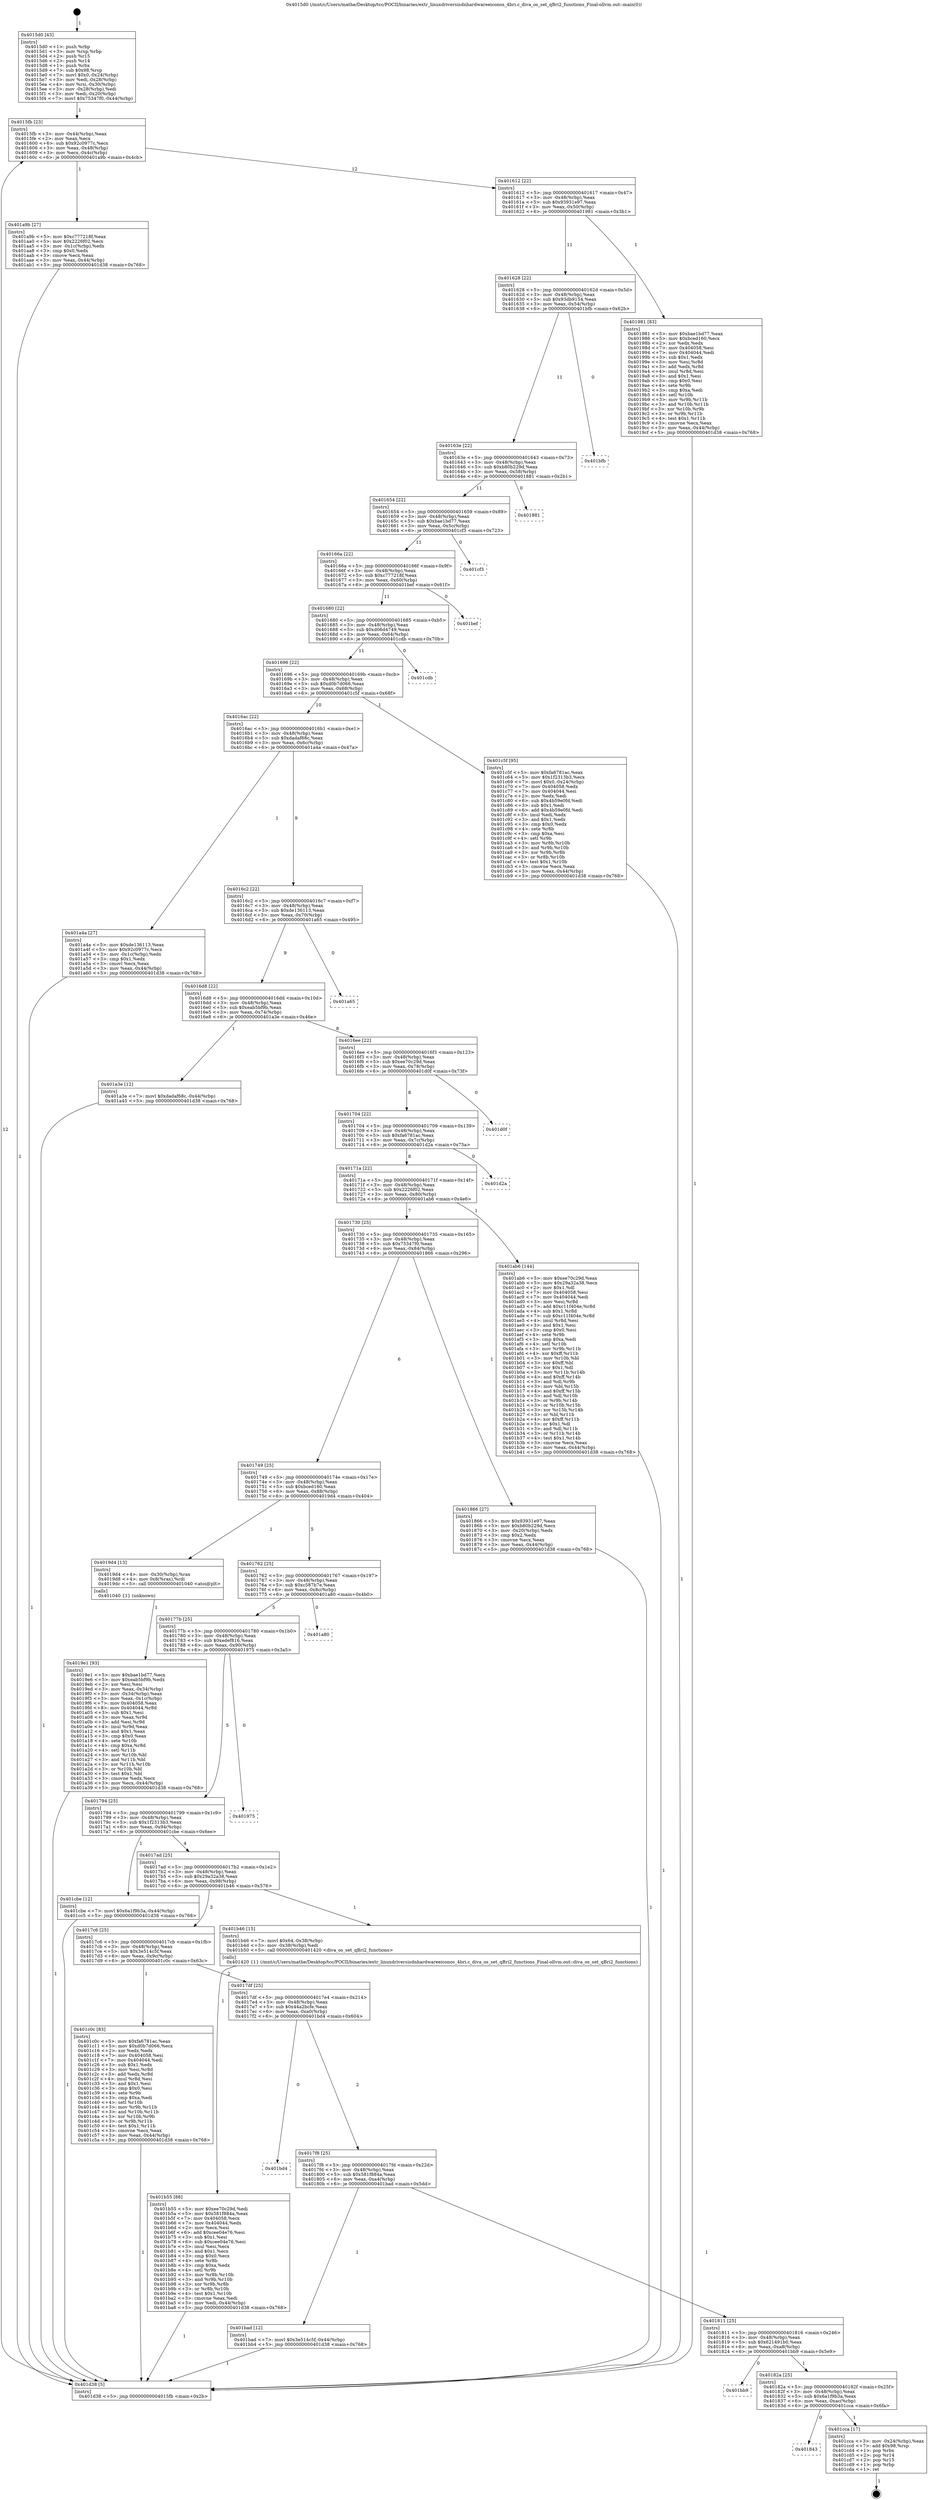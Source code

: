 digraph "0x4015d0" {
  label = "0x4015d0 (/mnt/c/Users/mathe/Desktop/tcc/POCII/binaries/extr_linuxdriversisdnhardwareeiconos_4bri.c_diva_os_set_qBri2_functions_Final-ollvm.out::main(0))"
  labelloc = "t"
  node[shape=record]

  Entry [label="",width=0.3,height=0.3,shape=circle,fillcolor=black,style=filled]
  "0x4015fb" [label="{
     0x4015fb [23]\l
     | [instrs]\l
     &nbsp;&nbsp;0x4015fb \<+3\>: mov -0x44(%rbp),%eax\l
     &nbsp;&nbsp;0x4015fe \<+2\>: mov %eax,%ecx\l
     &nbsp;&nbsp;0x401600 \<+6\>: sub $0x92c0977c,%ecx\l
     &nbsp;&nbsp;0x401606 \<+3\>: mov %eax,-0x48(%rbp)\l
     &nbsp;&nbsp;0x401609 \<+3\>: mov %ecx,-0x4c(%rbp)\l
     &nbsp;&nbsp;0x40160c \<+6\>: je 0000000000401a9b \<main+0x4cb\>\l
  }"]
  "0x401a9b" [label="{
     0x401a9b [27]\l
     | [instrs]\l
     &nbsp;&nbsp;0x401a9b \<+5\>: mov $0xc777218f,%eax\l
     &nbsp;&nbsp;0x401aa0 \<+5\>: mov $0x2226f02,%ecx\l
     &nbsp;&nbsp;0x401aa5 \<+3\>: mov -0x1c(%rbp),%edx\l
     &nbsp;&nbsp;0x401aa8 \<+3\>: cmp $0x0,%edx\l
     &nbsp;&nbsp;0x401aab \<+3\>: cmove %ecx,%eax\l
     &nbsp;&nbsp;0x401aae \<+3\>: mov %eax,-0x44(%rbp)\l
     &nbsp;&nbsp;0x401ab1 \<+5\>: jmp 0000000000401d38 \<main+0x768\>\l
  }"]
  "0x401612" [label="{
     0x401612 [22]\l
     | [instrs]\l
     &nbsp;&nbsp;0x401612 \<+5\>: jmp 0000000000401617 \<main+0x47\>\l
     &nbsp;&nbsp;0x401617 \<+3\>: mov -0x48(%rbp),%eax\l
     &nbsp;&nbsp;0x40161a \<+5\>: sub $0x93931e97,%eax\l
     &nbsp;&nbsp;0x40161f \<+3\>: mov %eax,-0x50(%rbp)\l
     &nbsp;&nbsp;0x401622 \<+6\>: je 0000000000401981 \<main+0x3b1\>\l
  }"]
  Exit [label="",width=0.3,height=0.3,shape=circle,fillcolor=black,style=filled,peripheries=2]
  "0x401981" [label="{
     0x401981 [83]\l
     | [instrs]\l
     &nbsp;&nbsp;0x401981 \<+5\>: mov $0xbae1bd77,%eax\l
     &nbsp;&nbsp;0x401986 \<+5\>: mov $0xbced160,%ecx\l
     &nbsp;&nbsp;0x40198b \<+2\>: xor %edx,%edx\l
     &nbsp;&nbsp;0x40198d \<+7\>: mov 0x404058,%esi\l
     &nbsp;&nbsp;0x401994 \<+7\>: mov 0x404044,%edi\l
     &nbsp;&nbsp;0x40199b \<+3\>: sub $0x1,%edx\l
     &nbsp;&nbsp;0x40199e \<+3\>: mov %esi,%r8d\l
     &nbsp;&nbsp;0x4019a1 \<+3\>: add %edx,%r8d\l
     &nbsp;&nbsp;0x4019a4 \<+4\>: imul %r8d,%esi\l
     &nbsp;&nbsp;0x4019a8 \<+3\>: and $0x1,%esi\l
     &nbsp;&nbsp;0x4019ab \<+3\>: cmp $0x0,%esi\l
     &nbsp;&nbsp;0x4019ae \<+4\>: sete %r9b\l
     &nbsp;&nbsp;0x4019b2 \<+3\>: cmp $0xa,%edi\l
     &nbsp;&nbsp;0x4019b5 \<+4\>: setl %r10b\l
     &nbsp;&nbsp;0x4019b9 \<+3\>: mov %r9b,%r11b\l
     &nbsp;&nbsp;0x4019bc \<+3\>: and %r10b,%r11b\l
     &nbsp;&nbsp;0x4019bf \<+3\>: xor %r10b,%r9b\l
     &nbsp;&nbsp;0x4019c2 \<+3\>: or %r9b,%r11b\l
     &nbsp;&nbsp;0x4019c5 \<+4\>: test $0x1,%r11b\l
     &nbsp;&nbsp;0x4019c9 \<+3\>: cmovne %ecx,%eax\l
     &nbsp;&nbsp;0x4019cc \<+3\>: mov %eax,-0x44(%rbp)\l
     &nbsp;&nbsp;0x4019cf \<+5\>: jmp 0000000000401d38 \<main+0x768\>\l
  }"]
  "0x401628" [label="{
     0x401628 [22]\l
     | [instrs]\l
     &nbsp;&nbsp;0x401628 \<+5\>: jmp 000000000040162d \<main+0x5d\>\l
     &nbsp;&nbsp;0x40162d \<+3\>: mov -0x48(%rbp),%eax\l
     &nbsp;&nbsp;0x401630 \<+5\>: sub $0x93db9154,%eax\l
     &nbsp;&nbsp;0x401635 \<+3\>: mov %eax,-0x54(%rbp)\l
     &nbsp;&nbsp;0x401638 \<+6\>: je 0000000000401bfb \<main+0x62b\>\l
  }"]
  "0x401843" [label="{
     0x401843\l
  }", style=dashed]
  "0x401bfb" [label="{
     0x401bfb\l
  }", style=dashed]
  "0x40163e" [label="{
     0x40163e [22]\l
     | [instrs]\l
     &nbsp;&nbsp;0x40163e \<+5\>: jmp 0000000000401643 \<main+0x73\>\l
     &nbsp;&nbsp;0x401643 \<+3\>: mov -0x48(%rbp),%eax\l
     &nbsp;&nbsp;0x401646 \<+5\>: sub $0xb80b229d,%eax\l
     &nbsp;&nbsp;0x40164b \<+3\>: mov %eax,-0x58(%rbp)\l
     &nbsp;&nbsp;0x40164e \<+6\>: je 0000000000401881 \<main+0x2b1\>\l
  }"]
  "0x401cca" [label="{
     0x401cca [17]\l
     | [instrs]\l
     &nbsp;&nbsp;0x401cca \<+3\>: mov -0x24(%rbp),%eax\l
     &nbsp;&nbsp;0x401ccd \<+7\>: add $0x98,%rsp\l
     &nbsp;&nbsp;0x401cd4 \<+1\>: pop %rbx\l
     &nbsp;&nbsp;0x401cd5 \<+2\>: pop %r14\l
     &nbsp;&nbsp;0x401cd7 \<+2\>: pop %r15\l
     &nbsp;&nbsp;0x401cd9 \<+1\>: pop %rbp\l
     &nbsp;&nbsp;0x401cda \<+1\>: ret\l
  }"]
  "0x401881" [label="{
     0x401881\l
  }", style=dashed]
  "0x401654" [label="{
     0x401654 [22]\l
     | [instrs]\l
     &nbsp;&nbsp;0x401654 \<+5\>: jmp 0000000000401659 \<main+0x89\>\l
     &nbsp;&nbsp;0x401659 \<+3\>: mov -0x48(%rbp),%eax\l
     &nbsp;&nbsp;0x40165c \<+5\>: sub $0xbae1bd77,%eax\l
     &nbsp;&nbsp;0x401661 \<+3\>: mov %eax,-0x5c(%rbp)\l
     &nbsp;&nbsp;0x401664 \<+6\>: je 0000000000401cf3 \<main+0x723\>\l
  }"]
  "0x40182a" [label="{
     0x40182a [25]\l
     | [instrs]\l
     &nbsp;&nbsp;0x40182a \<+5\>: jmp 000000000040182f \<main+0x25f\>\l
     &nbsp;&nbsp;0x40182f \<+3\>: mov -0x48(%rbp),%eax\l
     &nbsp;&nbsp;0x401832 \<+5\>: sub $0x6a1f9b3a,%eax\l
     &nbsp;&nbsp;0x401837 \<+6\>: mov %eax,-0xac(%rbp)\l
     &nbsp;&nbsp;0x40183d \<+6\>: je 0000000000401cca \<main+0x6fa\>\l
  }"]
  "0x401cf3" [label="{
     0x401cf3\l
  }", style=dashed]
  "0x40166a" [label="{
     0x40166a [22]\l
     | [instrs]\l
     &nbsp;&nbsp;0x40166a \<+5\>: jmp 000000000040166f \<main+0x9f\>\l
     &nbsp;&nbsp;0x40166f \<+3\>: mov -0x48(%rbp),%eax\l
     &nbsp;&nbsp;0x401672 \<+5\>: sub $0xc777218f,%eax\l
     &nbsp;&nbsp;0x401677 \<+3\>: mov %eax,-0x60(%rbp)\l
     &nbsp;&nbsp;0x40167a \<+6\>: je 0000000000401bef \<main+0x61f\>\l
  }"]
  "0x401bb9" [label="{
     0x401bb9\l
  }", style=dashed]
  "0x401bef" [label="{
     0x401bef\l
  }", style=dashed]
  "0x401680" [label="{
     0x401680 [22]\l
     | [instrs]\l
     &nbsp;&nbsp;0x401680 \<+5\>: jmp 0000000000401685 \<main+0xb5\>\l
     &nbsp;&nbsp;0x401685 \<+3\>: mov -0x48(%rbp),%eax\l
     &nbsp;&nbsp;0x401688 \<+5\>: sub $0xd06d4749,%eax\l
     &nbsp;&nbsp;0x40168d \<+3\>: mov %eax,-0x64(%rbp)\l
     &nbsp;&nbsp;0x401690 \<+6\>: je 0000000000401cdb \<main+0x70b\>\l
  }"]
  "0x401811" [label="{
     0x401811 [25]\l
     | [instrs]\l
     &nbsp;&nbsp;0x401811 \<+5\>: jmp 0000000000401816 \<main+0x246\>\l
     &nbsp;&nbsp;0x401816 \<+3\>: mov -0x48(%rbp),%eax\l
     &nbsp;&nbsp;0x401819 \<+5\>: sub $0x621491b0,%eax\l
     &nbsp;&nbsp;0x40181e \<+6\>: mov %eax,-0xa8(%rbp)\l
     &nbsp;&nbsp;0x401824 \<+6\>: je 0000000000401bb9 \<main+0x5e9\>\l
  }"]
  "0x401cdb" [label="{
     0x401cdb\l
  }", style=dashed]
  "0x401696" [label="{
     0x401696 [22]\l
     | [instrs]\l
     &nbsp;&nbsp;0x401696 \<+5\>: jmp 000000000040169b \<main+0xcb\>\l
     &nbsp;&nbsp;0x40169b \<+3\>: mov -0x48(%rbp),%eax\l
     &nbsp;&nbsp;0x40169e \<+5\>: sub $0xd0b7d066,%eax\l
     &nbsp;&nbsp;0x4016a3 \<+3\>: mov %eax,-0x68(%rbp)\l
     &nbsp;&nbsp;0x4016a6 \<+6\>: je 0000000000401c5f \<main+0x68f\>\l
  }"]
  "0x401bad" [label="{
     0x401bad [12]\l
     | [instrs]\l
     &nbsp;&nbsp;0x401bad \<+7\>: movl $0x3e514c5f,-0x44(%rbp)\l
     &nbsp;&nbsp;0x401bb4 \<+5\>: jmp 0000000000401d38 \<main+0x768\>\l
  }"]
  "0x401c5f" [label="{
     0x401c5f [95]\l
     | [instrs]\l
     &nbsp;&nbsp;0x401c5f \<+5\>: mov $0xfa6781ac,%eax\l
     &nbsp;&nbsp;0x401c64 \<+5\>: mov $0x1f2313b3,%ecx\l
     &nbsp;&nbsp;0x401c69 \<+7\>: movl $0x0,-0x24(%rbp)\l
     &nbsp;&nbsp;0x401c70 \<+7\>: mov 0x404058,%edx\l
     &nbsp;&nbsp;0x401c77 \<+7\>: mov 0x404044,%esi\l
     &nbsp;&nbsp;0x401c7e \<+2\>: mov %edx,%edi\l
     &nbsp;&nbsp;0x401c80 \<+6\>: sub $0x4b59e0fd,%edi\l
     &nbsp;&nbsp;0x401c86 \<+3\>: sub $0x1,%edi\l
     &nbsp;&nbsp;0x401c89 \<+6\>: add $0x4b59e0fd,%edi\l
     &nbsp;&nbsp;0x401c8f \<+3\>: imul %edi,%edx\l
     &nbsp;&nbsp;0x401c92 \<+3\>: and $0x1,%edx\l
     &nbsp;&nbsp;0x401c95 \<+3\>: cmp $0x0,%edx\l
     &nbsp;&nbsp;0x401c98 \<+4\>: sete %r8b\l
     &nbsp;&nbsp;0x401c9c \<+3\>: cmp $0xa,%esi\l
     &nbsp;&nbsp;0x401c9f \<+4\>: setl %r9b\l
     &nbsp;&nbsp;0x401ca3 \<+3\>: mov %r8b,%r10b\l
     &nbsp;&nbsp;0x401ca6 \<+3\>: and %r9b,%r10b\l
     &nbsp;&nbsp;0x401ca9 \<+3\>: xor %r9b,%r8b\l
     &nbsp;&nbsp;0x401cac \<+3\>: or %r8b,%r10b\l
     &nbsp;&nbsp;0x401caf \<+4\>: test $0x1,%r10b\l
     &nbsp;&nbsp;0x401cb3 \<+3\>: cmovne %ecx,%eax\l
     &nbsp;&nbsp;0x401cb6 \<+3\>: mov %eax,-0x44(%rbp)\l
     &nbsp;&nbsp;0x401cb9 \<+5\>: jmp 0000000000401d38 \<main+0x768\>\l
  }"]
  "0x4016ac" [label="{
     0x4016ac [22]\l
     | [instrs]\l
     &nbsp;&nbsp;0x4016ac \<+5\>: jmp 00000000004016b1 \<main+0xe1\>\l
     &nbsp;&nbsp;0x4016b1 \<+3\>: mov -0x48(%rbp),%eax\l
     &nbsp;&nbsp;0x4016b4 \<+5\>: sub $0xdadaf68c,%eax\l
     &nbsp;&nbsp;0x4016b9 \<+3\>: mov %eax,-0x6c(%rbp)\l
     &nbsp;&nbsp;0x4016bc \<+6\>: je 0000000000401a4a \<main+0x47a\>\l
  }"]
  "0x4017f8" [label="{
     0x4017f8 [25]\l
     | [instrs]\l
     &nbsp;&nbsp;0x4017f8 \<+5\>: jmp 00000000004017fd \<main+0x22d\>\l
     &nbsp;&nbsp;0x4017fd \<+3\>: mov -0x48(%rbp),%eax\l
     &nbsp;&nbsp;0x401800 \<+5\>: sub $0x581f884a,%eax\l
     &nbsp;&nbsp;0x401805 \<+6\>: mov %eax,-0xa4(%rbp)\l
     &nbsp;&nbsp;0x40180b \<+6\>: je 0000000000401bad \<main+0x5dd\>\l
  }"]
  "0x401a4a" [label="{
     0x401a4a [27]\l
     | [instrs]\l
     &nbsp;&nbsp;0x401a4a \<+5\>: mov $0xde136113,%eax\l
     &nbsp;&nbsp;0x401a4f \<+5\>: mov $0x92c0977c,%ecx\l
     &nbsp;&nbsp;0x401a54 \<+3\>: mov -0x1c(%rbp),%edx\l
     &nbsp;&nbsp;0x401a57 \<+3\>: cmp $0x1,%edx\l
     &nbsp;&nbsp;0x401a5a \<+3\>: cmovl %ecx,%eax\l
     &nbsp;&nbsp;0x401a5d \<+3\>: mov %eax,-0x44(%rbp)\l
     &nbsp;&nbsp;0x401a60 \<+5\>: jmp 0000000000401d38 \<main+0x768\>\l
  }"]
  "0x4016c2" [label="{
     0x4016c2 [22]\l
     | [instrs]\l
     &nbsp;&nbsp;0x4016c2 \<+5\>: jmp 00000000004016c7 \<main+0xf7\>\l
     &nbsp;&nbsp;0x4016c7 \<+3\>: mov -0x48(%rbp),%eax\l
     &nbsp;&nbsp;0x4016ca \<+5\>: sub $0xde136113,%eax\l
     &nbsp;&nbsp;0x4016cf \<+3\>: mov %eax,-0x70(%rbp)\l
     &nbsp;&nbsp;0x4016d2 \<+6\>: je 0000000000401a65 \<main+0x495\>\l
  }"]
  "0x401bd4" [label="{
     0x401bd4\l
  }", style=dashed]
  "0x401a65" [label="{
     0x401a65\l
  }", style=dashed]
  "0x4016d8" [label="{
     0x4016d8 [22]\l
     | [instrs]\l
     &nbsp;&nbsp;0x4016d8 \<+5\>: jmp 00000000004016dd \<main+0x10d\>\l
     &nbsp;&nbsp;0x4016dd \<+3\>: mov -0x48(%rbp),%eax\l
     &nbsp;&nbsp;0x4016e0 \<+5\>: sub $0xeab5bf9b,%eax\l
     &nbsp;&nbsp;0x4016e5 \<+3\>: mov %eax,-0x74(%rbp)\l
     &nbsp;&nbsp;0x4016e8 \<+6\>: je 0000000000401a3e \<main+0x46e\>\l
  }"]
  "0x4017df" [label="{
     0x4017df [25]\l
     | [instrs]\l
     &nbsp;&nbsp;0x4017df \<+5\>: jmp 00000000004017e4 \<main+0x214\>\l
     &nbsp;&nbsp;0x4017e4 \<+3\>: mov -0x48(%rbp),%eax\l
     &nbsp;&nbsp;0x4017e7 \<+5\>: sub $0x44a2bcfe,%eax\l
     &nbsp;&nbsp;0x4017ec \<+6\>: mov %eax,-0xa0(%rbp)\l
     &nbsp;&nbsp;0x4017f2 \<+6\>: je 0000000000401bd4 \<main+0x604\>\l
  }"]
  "0x401a3e" [label="{
     0x401a3e [12]\l
     | [instrs]\l
     &nbsp;&nbsp;0x401a3e \<+7\>: movl $0xdadaf68c,-0x44(%rbp)\l
     &nbsp;&nbsp;0x401a45 \<+5\>: jmp 0000000000401d38 \<main+0x768\>\l
  }"]
  "0x4016ee" [label="{
     0x4016ee [22]\l
     | [instrs]\l
     &nbsp;&nbsp;0x4016ee \<+5\>: jmp 00000000004016f3 \<main+0x123\>\l
     &nbsp;&nbsp;0x4016f3 \<+3\>: mov -0x48(%rbp),%eax\l
     &nbsp;&nbsp;0x4016f6 \<+5\>: sub $0xee70c29d,%eax\l
     &nbsp;&nbsp;0x4016fb \<+3\>: mov %eax,-0x78(%rbp)\l
     &nbsp;&nbsp;0x4016fe \<+6\>: je 0000000000401d0f \<main+0x73f\>\l
  }"]
  "0x401c0c" [label="{
     0x401c0c [83]\l
     | [instrs]\l
     &nbsp;&nbsp;0x401c0c \<+5\>: mov $0xfa6781ac,%eax\l
     &nbsp;&nbsp;0x401c11 \<+5\>: mov $0xd0b7d066,%ecx\l
     &nbsp;&nbsp;0x401c16 \<+2\>: xor %edx,%edx\l
     &nbsp;&nbsp;0x401c18 \<+7\>: mov 0x404058,%esi\l
     &nbsp;&nbsp;0x401c1f \<+7\>: mov 0x404044,%edi\l
     &nbsp;&nbsp;0x401c26 \<+3\>: sub $0x1,%edx\l
     &nbsp;&nbsp;0x401c29 \<+3\>: mov %esi,%r8d\l
     &nbsp;&nbsp;0x401c2c \<+3\>: add %edx,%r8d\l
     &nbsp;&nbsp;0x401c2f \<+4\>: imul %r8d,%esi\l
     &nbsp;&nbsp;0x401c33 \<+3\>: and $0x1,%esi\l
     &nbsp;&nbsp;0x401c36 \<+3\>: cmp $0x0,%esi\l
     &nbsp;&nbsp;0x401c39 \<+4\>: sete %r9b\l
     &nbsp;&nbsp;0x401c3d \<+3\>: cmp $0xa,%edi\l
     &nbsp;&nbsp;0x401c40 \<+4\>: setl %r10b\l
     &nbsp;&nbsp;0x401c44 \<+3\>: mov %r9b,%r11b\l
     &nbsp;&nbsp;0x401c47 \<+3\>: and %r10b,%r11b\l
     &nbsp;&nbsp;0x401c4a \<+3\>: xor %r10b,%r9b\l
     &nbsp;&nbsp;0x401c4d \<+3\>: or %r9b,%r11b\l
     &nbsp;&nbsp;0x401c50 \<+4\>: test $0x1,%r11b\l
     &nbsp;&nbsp;0x401c54 \<+3\>: cmovne %ecx,%eax\l
     &nbsp;&nbsp;0x401c57 \<+3\>: mov %eax,-0x44(%rbp)\l
     &nbsp;&nbsp;0x401c5a \<+5\>: jmp 0000000000401d38 \<main+0x768\>\l
  }"]
  "0x401d0f" [label="{
     0x401d0f\l
  }", style=dashed]
  "0x401704" [label="{
     0x401704 [22]\l
     | [instrs]\l
     &nbsp;&nbsp;0x401704 \<+5\>: jmp 0000000000401709 \<main+0x139\>\l
     &nbsp;&nbsp;0x401709 \<+3\>: mov -0x48(%rbp),%eax\l
     &nbsp;&nbsp;0x40170c \<+5\>: sub $0xfa6781ac,%eax\l
     &nbsp;&nbsp;0x401711 \<+3\>: mov %eax,-0x7c(%rbp)\l
     &nbsp;&nbsp;0x401714 \<+6\>: je 0000000000401d2a \<main+0x75a\>\l
  }"]
  "0x401b55" [label="{
     0x401b55 [88]\l
     | [instrs]\l
     &nbsp;&nbsp;0x401b55 \<+5\>: mov $0xee70c29d,%edi\l
     &nbsp;&nbsp;0x401b5a \<+5\>: mov $0x581f884a,%eax\l
     &nbsp;&nbsp;0x401b5f \<+7\>: mov 0x404058,%ecx\l
     &nbsp;&nbsp;0x401b66 \<+7\>: mov 0x404044,%edx\l
     &nbsp;&nbsp;0x401b6d \<+2\>: mov %ecx,%esi\l
     &nbsp;&nbsp;0x401b6f \<+6\>: add $0xcee04e76,%esi\l
     &nbsp;&nbsp;0x401b75 \<+3\>: sub $0x1,%esi\l
     &nbsp;&nbsp;0x401b78 \<+6\>: sub $0xcee04e76,%esi\l
     &nbsp;&nbsp;0x401b7e \<+3\>: imul %esi,%ecx\l
     &nbsp;&nbsp;0x401b81 \<+3\>: and $0x1,%ecx\l
     &nbsp;&nbsp;0x401b84 \<+3\>: cmp $0x0,%ecx\l
     &nbsp;&nbsp;0x401b87 \<+4\>: sete %r8b\l
     &nbsp;&nbsp;0x401b8b \<+3\>: cmp $0xa,%edx\l
     &nbsp;&nbsp;0x401b8e \<+4\>: setl %r9b\l
     &nbsp;&nbsp;0x401b92 \<+3\>: mov %r8b,%r10b\l
     &nbsp;&nbsp;0x401b95 \<+3\>: and %r9b,%r10b\l
     &nbsp;&nbsp;0x401b98 \<+3\>: xor %r9b,%r8b\l
     &nbsp;&nbsp;0x401b9b \<+3\>: or %r8b,%r10b\l
     &nbsp;&nbsp;0x401b9e \<+4\>: test $0x1,%r10b\l
     &nbsp;&nbsp;0x401ba2 \<+3\>: cmovne %eax,%edi\l
     &nbsp;&nbsp;0x401ba5 \<+3\>: mov %edi,-0x44(%rbp)\l
     &nbsp;&nbsp;0x401ba8 \<+5\>: jmp 0000000000401d38 \<main+0x768\>\l
  }"]
  "0x401d2a" [label="{
     0x401d2a\l
  }", style=dashed]
  "0x40171a" [label="{
     0x40171a [22]\l
     | [instrs]\l
     &nbsp;&nbsp;0x40171a \<+5\>: jmp 000000000040171f \<main+0x14f\>\l
     &nbsp;&nbsp;0x40171f \<+3\>: mov -0x48(%rbp),%eax\l
     &nbsp;&nbsp;0x401722 \<+5\>: sub $0x2226f02,%eax\l
     &nbsp;&nbsp;0x401727 \<+3\>: mov %eax,-0x80(%rbp)\l
     &nbsp;&nbsp;0x40172a \<+6\>: je 0000000000401ab6 \<main+0x4e6\>\l
  }"]
  "0x4017c6" [label="{
     0x4017c6 [25]\l
     | [instrs]\l
     &nbsp;&nbsp;0x4017c6 \<+5\>: jmp 00000000004017cb \<main+0x1fb\>\l
     &nbsp;&nbsp;0x4017cb \<+3\>: mov -0x48(%rbp),%eax\l
     &nbsp;&nbsp;0x4017ce \<+5\>: sub $0x3e514c5f,%eax\l
     &nbsp;&nbsp;0x4017d3 \<+6\>: mov %eax,-0x9c(%rbp)\l
     &nbsp;&nbsp;0x4017d9 \<+6\>: je 0000000000401c0c \<main+0x63c\>\l
  }"]
  "0x401ab6" [label="{
     0x401ab6 [144]\l
     | [instrs]\l
     &nbsp;&nbsp;0x401ab6 \<+5\>: mov $0xee70c29d,%eax\l
     &nbsp;&nbsp;0x401abb \<+5\>: mov $0x29a32a38,%ecx\l
     &nbsp;&nbsp;0x401ac0 \<+2\>: mov $0x1,%dl\l
     &nbsp;&nbsp;0x401ac2 \<+7\>: mov 0x404058,%esi\l
     &nbsp;&nbsp;0x401ac9 \<+7\>: mov 0x404044,%edi\l
     &nbsp;&nbsp;0x401ad0 \<+3\>: mov %esi,%r8d\l
     &nbsp;&nbsp;0x401ad3 \<+7\>: add $0xc11f404e,%r8d\l
     &nbsp;&nbsp;0x401ada \<+4\>: sub $0x1,%r8d\l
     &nbsp;&nbsp;0x401ade \<+7\>: sub $0xc11f404e,%r8d\l
     &nbsp;&nbsp;0x401ae5 \<+4\>: imul %r8d,%esi\l
     &nbsp;&nbsp;0x401ae9 \<+3\>: and $0x1,%esi\l
     &nbsp;&nbsp;0x401aec \<+3\>: cmp $0x0,%esi\l
     &nbsp;&nbsp;0x401aef \<+4\>: sete %r9b\l
     &nbsp;&nbsp;0x401af3 \<+3\>: cmp $0xa,%edi\l
     &nbsp;&nbsp;0x401af6 \<+4\>: setl %r10b\l
     &nbsp;&nbsp;0x401afa \<+3\>: mov %r9b,%r11b\l
     &nbsp;&nbsp;0x401afd \<+4\>: xor $0xff,%r11b\l
     &nbsp;&nbsp;0x401b01 \<+3\>: mov %r10b,%bl\l
     &nbsp;&nbsp;0x401b04 \<+3\>: xor $0xff,%bl\l
     &nbsp;&nbsp;0x401b07 \<+3\>: xor $0x1,%dl\l
     &nbsp;&nbsp;0x401b0a \<+3\>: mov %r11b,%r14b\l
     &nbsp;&nbsp;0x401b0d \<+4\>: and $0xff,%r14b\l
     &nbsp;&nbsp;0x401b11 \<+3\>: and %dl,%r9b\l
     &nbsp;&nbsp;0x401b14 \<+3\>: mov %bl,%r15b\l
     &nbsp;&nbsp;0x401b17 \<+4\>: and $0xff,%r15b\l
     &nbsp;&nbsp;0x401b1b \<+3\>: and %dl,%r10b\l
     &nbsp;&nbsp;0x401b1e \<+3\>: or %r9b,%r14b\l
     &nbsp;&nbsp;0x401b21 \<+3\>: or %r10b,%r15b\l
     &nbsp;&nbsp;0x401b24 \<+3\>: xor %r15b,%r14b\l
     &nbsp;&nbsp;0x401b27 \<+3\>: or %bl,%r11b\l
     &nbsp;&nbsp;0x401b2a \<+4\>: xor $0xff,%r11b\l
     &nbsp;&nbsp;0x401b2e \<+3\>: or $0x1,%dl\l
     &nbsp;&nbsp;0x401b31 \<+3\>: and %dl,%r11b\l
     &nbsp;&nbsp;0x401b34 \<+3\>: or %r11b,%r14b\l
     &nbsp;&nbsp;0x401b37 \<+4\>: test $0x1,%r14b\l
     &nbsp;&nbsp;0x401b3b \<+3\>: cmovne %ecx,%eax\l
     &nbsp;&nbsp;0x401b3e \<+3\>: mov %eax,-0x44(%rbp)\l
     &nbsp;&nbsp;0x401b41 \<+5\>: jmp 0000000000401d38 \<main+0x768\>\l
  }"]
  "0x401730" [label="{
     0x401730 [25]\l
     | [instrs]\l
     &nbsp;&nbsp;0x401730 \<+5\>: jmp 0000000000401735 \<main+0x165\>\l
     &nbsp;&nbsp;0x401735 \<+3\>: mov -0x48(%rbp),%eax\l
     &nbsp;&nbsp;0x401738 \<+5\>: sub $0x75347f0,%eax\l
     &nbsp;&nbsp;0x40173d \<+6\>: mov %eax,-0x84(%rbp)\l
     &nbsp;&nbsp;0x401743 \<+6\>: je 0000000000401866 \<main+0x296\>\l
  }"]
  "0x401b46" [label="{
     0x401b46 [15]\l
     | [instrs]\l
     &nbsp;&nbsp;0x401b46 \<+7\>: movl $0x64,-0x38(%rbp)\l
     &nbsp;&nbsp;0x401b4d \<+3\>: mov -0x38(%rbp),%edi\l
     &nbsp;&nbsp;0x401b50 \<+5\>: call 0000000000401420 \<diva_os_set_qBri2_functions\>\l
     | [calls]\l
     &nbsp;&nbsp;0x401420 \{1\} (/mnt/c/Users/mathe/Desktop/tcc/POCII/binaries/extr_linuxdriversisdnhardwareeiconos_4bri.c_diva_os_set_qBri2_functions_Final-ollvm.out::diva_os_set_qBri2_functions)\l
  }"]
  "0x401866" [label="{
     0x401866 [27]\l
     | [instrs]\l
     &nbsp;&nbsp;0x401866 \<+5\>: mov $0x93931e97,%eax\l
     &nbsp;&nbsp;0x40186b \<+5\>: mov $0xb80b229d,%ecx\l
     &nbsp;&nbsp;0x401870 \<+3\>: mov -0x20(%rbp),%edx\l
     &nbsp;&nbsp;0x401873 \<+3\>: cmp $0x2,%edx\l
     &nbsp;&nbsp;0x401876 \<+3\>: cmovne %ecx,%eax\l
     &nbsp;&nbsp;0x401879 \<+3\>: mov %eax,-0x44(%rbp)\l
     &nbsp;&nbsp;0x40187c \<+5\>: jmp 0000000000401d38 \<main+0x768\>\l
  }"]
  "0x401749" [label="{
     0x401749 [25]\l
     | [instrs]\l
     &nbsp;&nbsp;0x401749 \<+5\>: jmp 000000000040174e \<main+0x17e\>\l
     &nbsp;&nbsp;0x40174e \<+3\>: mov -0x48(%rbp),%eax\l
     &nbsp;&nbsp;0x401751 \<+5\>: sub $0xbced160,%eax\l
     &nbsp;&nbsp;0x401756 \<+6\>: mov %eax,-0x88(%rbp)\l
     &nbsp;&nbsp;0x40175c \<+6\>: je 00000000004019d4 \<main+0x404\>\l
  }"]
  "0x401d38" [label="{
     0x401d38 [5]\l
     | [instrs]\l
     &nbsp;&nbsp;0x401d38 \<+5\>: jmp 00000000004015fb \<main+0x2b\>\l
  }"]
  "0x4015d0" [label="{
     0x4015d0 [43]\l
     | [instrs]\l
     &nbsp;&nbsp;0x4015d0 \<+1\>: push %rbp\l
     &nbsp;&nbsp;0x4015d1 \<+3\>: mov %rsp,%rbp\l
     &nbsp;&nbsp;0x4015d4 \<+2\>: push %r15\l
     &nbsp;&nbsp;0x4015d6 \<+2\>: push %r14\l
     &nbsp;&nbsp;0x4015d8 \<+1\>: push %rbx\l
     &nbsp;&nbsp;0x4015d9 \<+7\>: sub $0x98,%rsp\l
     &nbsp;&nbsp;0x4015e0 \<+7\>: movl $0x0,-0x24(%rbp)\l
     &nbsp;&nbsp;0x4015e7 \<+3\>: mov %edi,-0x28(%rbp)\l
     &nbsp;&nbsp;0x4015ea \<+4\>: mov %rsi,-0x30(%rbp)\l
     &nbsp;&nbsp;0x4015ee \<+3\>: mov -0x28(%rbp),%edi\l
     &nbsp;&nbsp;0x4015f1 \<+3\>: mov %edi,-0x20(%rbp)\l
     &nbsp;&nbsp;0x4015f4 \<+7\>: movl $0x75347f0,-0x44(%rbp)\l
  }"]
  "0x4017ad" [label="{
     0x4017ad [25]\l
     | [instrs]\l
     &nbsp;&nbsp;0x4017ad \<+5\>: jmp 00000000004017b2 \<main+0x1e2\>\l
     &nbsp;&nbsp;0x4017b2 \<+3\>: mov -0x48(%rbp),%eax\l
     &nbsp;&nbsp;0x4017b5 \<+5\>: sub $0x29a32a38,%eax\l
     &nbsp;&nbsp;0x4017ba \<+6\>: mov %eax,-0x98(%rbp)\l
     &nbsp;&nbsp;0x4017c0 \<+6\>: je 0000000000401b46 \<main+0x576\>\l
  }"]
  "0x4019d4" [label="{
     0x4019d4 [13]\l
     | [instrs]\l
     &nbsp;&nbsp;0x4019d4 \<+4\>: mov -0x30(%rbp),%rax\l
     &nbsp;&nbsp;0x4019d8 \<+4\>: mov 0x8(%rax),%rdi\l
     &nbsp;&nbsp;0x4019dc \<+5\>: call 0000000000401040 \<atoi@plt\>\l
     | [calls]\l
     &nbsp;&nbsp;0x401040 \{1\} (unknown)\l
  }"]
  "0x401762" [label="{
     0x401762 [25]\l
     | [instrs]\l
     &nbsp;&nbsp;0x401762 \<+5\>: jmp 0000000000401767 \<main+0x197\>\l
     &nbsp;&nbsp;0x401767 \<+3\>: mov -0x48(%rbp),%eax\l
     &nbsp;&nbsp;0x40176a \<+5\>: sub $0xc587b7e,%eax\l
     &nbsp;&nbsp;0x40176f \<+6\>: mov %eax,-0x8c(%rbp)\l
     &nbsp;&nbsp;0x401775 \<+6\>: je 0000000000401a80 \<main+0x4b0\>\l
  }"]
  "0x4019e1" [label="{
     0x4019e1 [93]\l
     | [instrs]\l
     &nbsp;&nbsp;0x4019e1 \<+5\>: mov $0xbae1bd77,%ecx\l
     &nbsp;&nbsp;0x4019e6 \<+5\>: mov $0xeab5bf9b,%edx\l
     &nbsp;&nbsp;0x4019eb \<+2\>: xor %esi,%esi\l
     &nbsp;&nbsp;0x4019ed \<+3\>: mov %eax,-0x34(%rbp)\l
     &nbsp;&nbsp;0x4019f0 \<+3\>: mov -0x34(%rbp),%eax\l
     &nbsp;&nbsp;0x4019f3 \<+3\>: mov %eax,-0x1c(%rbp)\l
     &nbsp;&nbsp;0x4019f6 \<+7\>: mov 0x404058,%eax\l
     &nbsp;&nbsp;0x4019fd \<+8\>: mov 0x404044,%r8d\l
     &nbsp;&nbsp;0x401a05 \<+3\>: sub $0x1,%esi\l
     &nbsp;&nbsp;0x401a08 \<+3\>: mov %eax,%r9d\l
     &nbsp;&nbsp;0x401a0b \<+3\>: add %esi,%r9d\l
     &nbsp;&nbsp;0x401a0e \<+4\>: imul %r9d,%eax\l
     &nbsp;&nbsp;0x401a12 \<+3\>: and $0x1,%eax\l
     &nbsp;&nbsp;0x401a15 \<+3\>: cmp $0x0,%eax\l
     &nbsp;&nbsp;0x401a18 \<+4\>: sete %r10b\l
     &nbsp;&nbsp;0x401a1c \<+4\>: cmp $0xa,%r8d\l
     &nbsp;&nbsp;0x401a20 \<+4\>: setl %r11b\l
     &nbsp;&nbsp;0x401a24 \<+3\>: mov %r10b,%bl\l
     &nbsp;&nbsp;0x401a27 \<+3\>: and %r11b,%bl\l
     &nbsp;&nbsp;0x401a2a \<+3\>: xor %r11b,%r10b\l
     &nbsp;&nbsp;0x401a2d \<+3\>: or %r10b,%bl\l
     &nbsp;&nbsp;0x401a30 \<+3\>: test $0x1,%bl\l
     &nbsp;&nbsp;0x401a33 \<+3\>: cmovne %edx,%ecx\l
     &nbsp;&nbsp;0x401a36 \<+3\>: mov %ecx,-0x44(%rbp)\l
     &nbsp;&nbsp;0x401a39 \<+5\>: jmp 0000000000401d38 \<main+0x768\>\l
  }"]
  "0x401cbe" [label="{
     0x401cbe [12]\l
     | [instrs]\l
     &nbsp;&nbsp;0x401cbe \<+7\>: movl $0x6a1f9b3a,-0x44(%rbp)\l
     &nbsp;&nbsp;0x401cc5 \<+5\>: jmp 0000000000401d38 \<main+0x768\>\l
  }"]
  "0x401a80" [label="{
     0x401a80\l
  }", style=dashed]
  "0x40177b" [label="{
     0x40177b [25]\l
     | [instrs]\l
     &nbsp;&nbsp;0x40177b \<+5\>: jmp 0000000000401780 \<main+0x1b0\>\l
     &nbsp;&nbsp;0x401780 \<+3\>: mov -0x48(%rbp),%eax\l
     &nbsp;&nbsp;0x401783 \<+5\>: sub $0xedef816,%eax\l
     &nbsp;&nbsp;0x401788 \<+6\>: mov %eax,-0x90(%rbp)\l
     &nbsp;&nbsp;0x40178e \<+6\>: je 0000000000401975 \<main+0x3a5\>\l
  }"]
  "0x401794" [label="{
     0x401794 [25]\l
     | [instrs]\l
     &nbsp;&nbsp;0x401794 \<+5\>: jmp 0000000000401799 \<main+0x1c9\>\l
     &nbsp;&nbsp;0x401799 \<+3\>: mov -0x48(%rbp),%eax\l
     &nbsp;&nbsp;0x40179c \<+5\>: sub $0x1f2313b3,%eax\l
     &nbsp;&nbsp;0x4017a1 \<+6\>: mov %eax,-0x94(%rbp)\l
     &nbsp;&nbsp;0x4017a7 \<+6\>: je 0000000000401cbe \<main+0x6ee\>\l
  }"]
  "0x401975" [label="{
     0x401975\l
  }", style=dashed]
  Entry -> "0x4015d0" [label=" 1"]
  "0x4015fb" -> "0x401a9b" [label=" 1"]
  "0x4015fb" -> "0x401612" [label=" 12"]
  "0x401cca" -> Exit [label=" 1"]
  "0x401612" -> "0x401981" [label=" 1"]
  "0x401612" -> "0x401628" [label=" 11"]
  "0x40182a" -> "0x401843" [label=" 0"]
  "0x401628" -> "0x401bfb" [label=" 0"]
  "0x401628" -> "0x40163e" [label=" 11"]
  "0x40182a" -> "0x401cca" [label=" 1"]
  "0x40163e" -> "0x401881" [label=" 0"]
  "0x40163e" -> "0x401654" [label=" 11"]
  "0x401811" -> "0x40182a" [label=" 1"]
  "0x401654" -> "0x401cf3" [label=" 0"]
  "0x401654" -> "0x40166a" [label=" 11"]
  "0x401811" -> "0x401bb9" [label=" 0"]
  "0x40166a" -> "0x401bef" [label=" 0"]
  "0x40166a" -> "0x401680" [label=" 11"]
  "0x401cbe" -> "0x401d38" [label=" 1"]
  "0x401680" -> "0x401cdb" [label=" 0"]
  "0x401680" -> "0x401696" [label=" 11"]
  "0x401c5f" -> "0x401d38" [label=" 1"]
  "0x401696" -> "0x401c5f" [label=" 1"]
  "0x401696" -> "0x4016ac" [label=" 10"]
  "0x401c0c" -> "0x401d38" [label=" 1"]
  "0x4016ac" -> "0x401a4a" [label=" 1"]
  "0x4016ac" -> "0x4016c2" [label=" 9"]
  "0x4017f8" -> "0x401811" [label=" 1"]
  "0x4016c2" -> "0x401a65" [label=" 0"]
  "0x4016c2" -> "0x4016d8" [label=" 9"]
  "0x4017f8" -> "0x401bad" [label=" 1"]
  "0x4016d8" -> "0x401a3e" [label=" 1"]
  "0x4016d8" -> "0x4016ee" [label=" 8"]
  "0x4017df" -> "0x4017f8" [label=" 2"]
  "0x4016ee" -> "0x401d0f" [label=" 0"]
  "0x4016ee" -> "0x401704" [label=" 8"]
  "0x4017df" -> "0x401bd4" [label=" 0"]
  "0x401704" -> "0x401d2a" [label=" 0"]
  "0x401704" -> "0x40171a" [label=" 8"]
  "0x4017c6" -> "0x4017df" [label=" 2"]
  "0x40171a" -> "0x401ab6" [label=" 1"]
  "0x40171a" -> "0x401730" [label=" 7"]
  "0x4017c6" -> "0x401c0c" [label=" 1"]
  "0x401730" -> "0x401866" [label=" 1"]
  "0x401730" -> "0x401749" [label=" 6"]
  "0x401866" -> "0x401d38" [label=" 1"]
  "0x4015d0" -> "0x4015fb" [label=" 1"]
  "0x401d38" -> "0x4015fb" [label=" 12"]
  "0x401981" -> "0x401d38" [label=" 1"]
  "0x401bad" -> "0x401d38" [label=" 1"]
  "0x401749" -> "0x4019d4" [label=" 1"]
  "0x401749" -> "0x401762" [label=" 5"]
  "0x4019d4" -> "0x4019e1" [label=" 1"]
  "0x4019e1" -> "0x401d38" [label=" 1"]
  "0x401a3e" -> "0x401d38" [label=" 1"]
  "0x401a4a" -> "0x401d38" [label=" 1"]
  "0x401a9b" -> "0x401d38" [label=" 1"]
  "0x401ab6" -> "0x401d38" [label=" 1"]
  "0x401b46" -> "0x401b55" [label=" 1"]
  "0x401762" -> "0x401a80" [label=" 0"]
  "0x401762" -> "0x40177b" [label=" 5"]
  "0x4017ad" -> "0x4017c6" [label=" 3"]
  "0x40177b" -> "0x401975" [label=" 0"]
  "0x40177b" -> "0x401794" [label=" 5"]
  "0x4017ad" -> "0x401b46" [label=" 1"]
  "0x401794" -> "0x401cbe" [label=" 1"]
  "0x401794" -> "0x4017ad" [label=" 4"]
  "0x401b55" -> "0x401d38" [label=" 1"]
}
